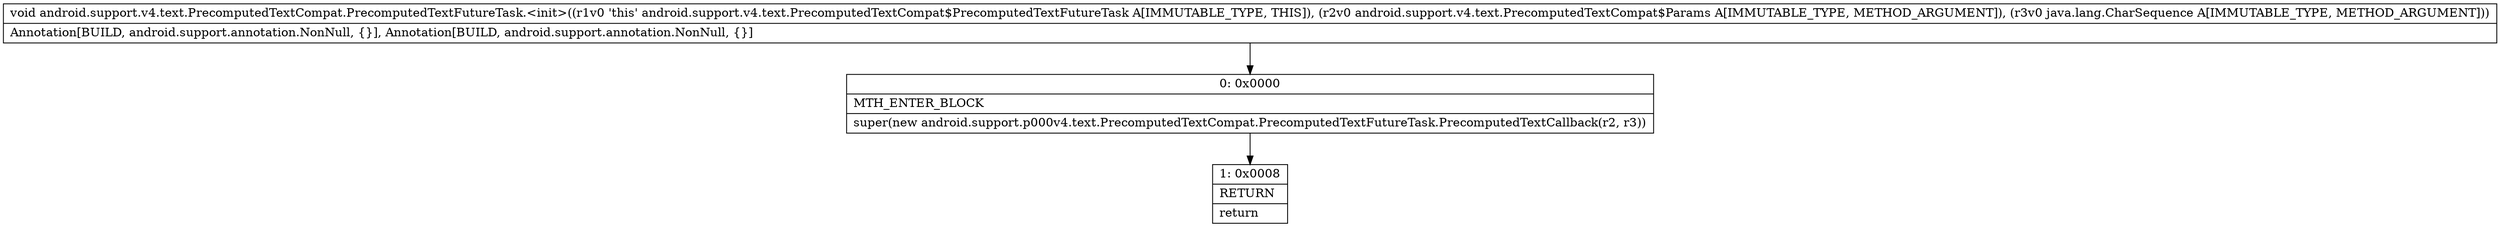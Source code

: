 digraph "CFG forandroid.support.v4.text.PrecomputedTextCompat.PrecomputedTextFutureTask.\<init\>(Landroid\/support\/v4\/text\/PrecomputedTextCompat$Params;Ljava\/lang\/CharSequence;)V" {
Node_0 [shape=record,label="{0\:\ 0x0000|MTH_ENTER_BLOCK\l|super(new android.support.p000v4.text.PrecomputedTextCompat.PrecomputedTextFutureTask.PrecomputedTextCallback(r2, r3))\l}"];
Node_1 [shape=record,label="{1\:\ 0x0008|RETURN\l|return\l}"];
MethodNode[shape=record,label="{void android.support.v4.text.PrecomputedTextCompat.PrecomputedTextFutureTask.\<init\>((r1v0 'this' android.support.v4.text.PrecomputedTextCompat$PrecomputedTextFutureTask A[IMMUTABLE_TYPE, THIS]), (r2v0 android.support.v4.text.PrecomputedTextCompat$Params A[IMMUTABLE_TYPE, METHOD_ARGUMENT]), (r3v0 java.lang.CharSequence A[IMMUTABLE_TYPE, METHOD_ARGUMENT]))  | Annotation[BUILD, android.support.annotation.NonNull, \{\}], Annotation[BUILD, android.support.annotation.NonNull, \{\}]\l}"];
MethodNode -> Node_0;
Node_0 -> Node_1;
}

